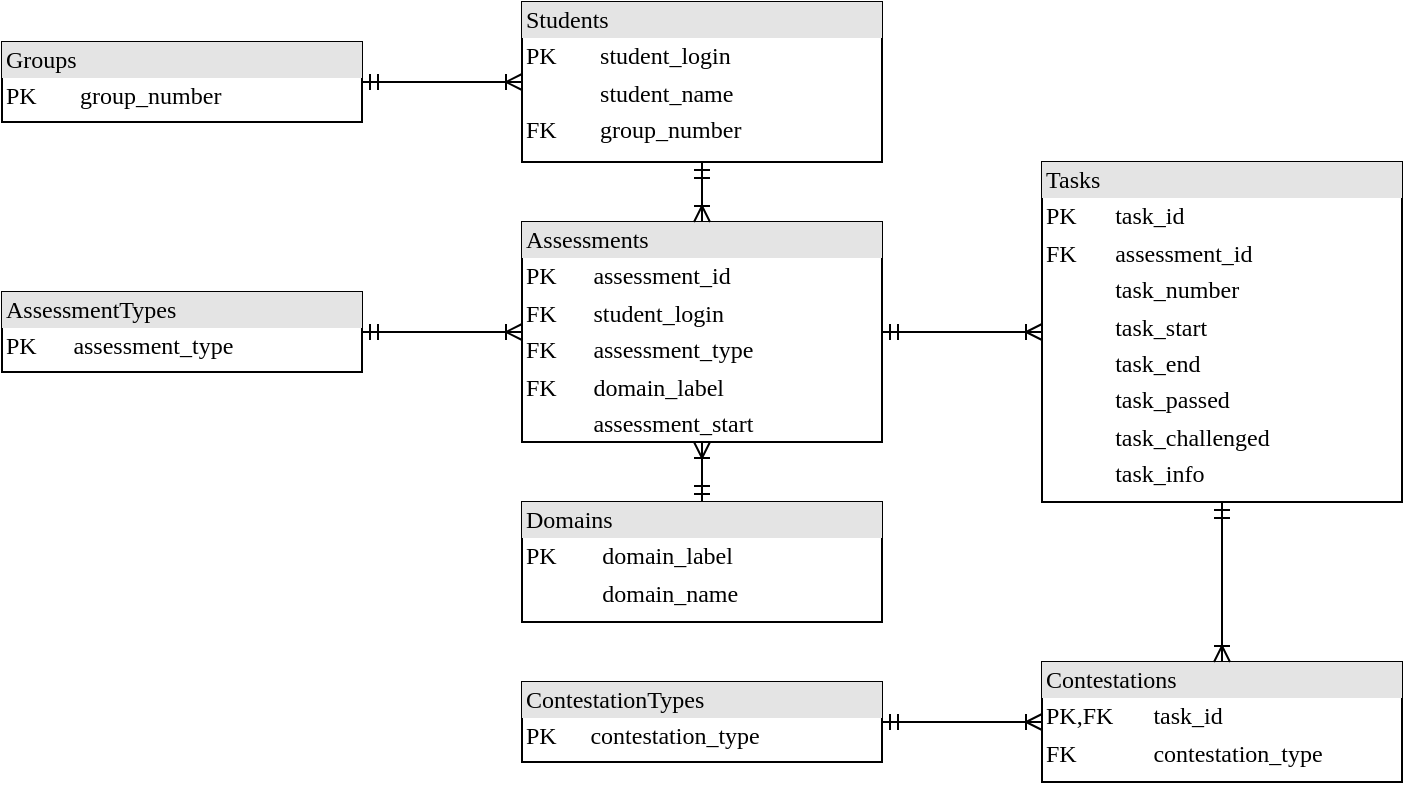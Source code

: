 <mxfile version="26.1.1">
  <diagram name="Page-1" id="2ca16b54-16f6-2749-3443-fa8db7711227">
    <mxGraphModel dx="1182" dy="478" grid="1" gridSize="10" guides="1" tooltips="1" connect="1" arrows="1" fold="1" page="1" pageScale="1" pageWidth="1100" pageHeight="850" background="none" math="0" shadow="0">
      <root>
        <mxCell id="0" />
        <mxCell id="1" parent="0" />
        <mxCell id="2ed32ef02a7f4228-1" value="&lt;div style=&quot;box-sizing:border-box;width:100%;background:#e4e4e4;padding:2px;&quot;&gt;Groups&lt;/div&gt;&lt;table style=&quot;width:100%;font-size:1em;&quot; cellpadding=&quot;2&quot; cellspacing=&quot;0&quot;&gt;&lt;tbody&gt;&lt;tr&gt;&lt;td&gt;PK&lt;/td&gt;&lt;td&gt;group_number&lt;/td&gt;&lt;/tr&gt;&lt;/tbody&gt;&lt;/table&gt;" style="verticalAlign=top;align=left;overflow=fill;html=1;rounded=0;shadow=0;comic=0;labelBackgroundColor=none;strokeWidth=1;fontFamily=Verdana;fontSize=12" parent="1" vertex="1">
          <mxGeometry x="110" y="110" width="180" height="40" as="geometry" />
        </mxCell>
        <mxCell id="2ed32ef02a7f4228-5" value="&lt;div style=&quot;box-sizing:border-box;width:100%;background:#e4e4e4;padding:2px;&quot;&gt;Students&lt;/div&gt;&lt;table style=&quot;width:100%;font-size:1em;&quot; cellpadding=&quot;2&quot; cellspacing=&quot;0&quot;&gt;&lt;tbody&gt;&lt;tr&gt;&lt;td&gt;PK&lt;/td&gt;&lt;td&gt;student_login&lt;/td&gt;&lt;/tr&gt;&lt;tr&gt;&lt;td&gt;&lt;br&gt;&lt;/td&gt;&lt;td&gt;student_name&lt;/td&gt;&lt;/tr&gt;&lt;tr&gt;&lt;td&gt;FK&lt;/td&gt;&lt;td&gt;group_number&lt;/td&gt;&lt;/tr&gt;&lt;/tbody&gt;&lt;/table&gt;" style="verticalAlign=top;align=left;overflow=fill;html=1;rounded=0;shadow=0;comic=0;labelBackgroundColor=none;strokeWidth=1;fontFamily=Verdana;fontSize=12" parent="1" vertex="1">
          <mxGeometry x="370" y="90" width="180" height="80" as="geometry" />
        </mxCell>
        <mxCell id="2ed32ef02a7f4228-13" value="" style="edgeStyle=orthogonalEdgeStyle;html=1;endArrow=ERoneToMany;startArrow=ERmandOne;labelBackgroundColor=none;fontFamily=Verdana;fontSize=12;align=left;" parent="1" source="2ed32ef02a7f4228-1" target="2ed32ef02a7f4228-5" edge="1">
          <mxGeometry width="100" height="100" relative="1" as="geometry">
            <mxPoint x="350" y="370" as="sourcePoint" />
            <mxPoint x="450" y="270" as="targetPoint" />
          </mxGeometry>
        </mxCell>
        <mxCell id="_3FvKzVt5cSGb2qrqilg-1" value="&lt;div style=&quot;box-sizing:border-box;width:100%;background:#e4e4e4;padding:2px;&quot;&gt;Assessments&lt;/div&gt;&lt;table style=&quot;width:100%;font-size:1em;&quot; cellpadding=&quot;2&quot; cellspacing=&quot;0&quot;&gt;&lt;tbody&gt;&lt;tr&gt;&lt;td&gt;PK&lt;/td&gt;&lt;td&gt;assessment_id&lt;/td&gt;&lt;/tr&gt;&lt;tr&gt;&lt;td&gt;FK&lt;/td&gt;&lt;td&gt;student_login&lt;/td&gt;&lt;/tr&gt;&lt;tr&gt;&lt;td&gt;FK&lt;/td&gt;&lt;td&gt;assessment_type&lt;/td&gt;&lt;/tr&gt;&lt;tr&gt;&lt;td&gt;FK&lt;/td&gt;&lt;td&gt;domain_label&lt;/td&gt;&lt;/tr&gt;&lt;tr&gt;&lt;td&gt;&lt;br&gt;&lt;/td&gt;&lt;td&gt;assessment_start&lt;/td&gt;&lt;/tr&gt;&lt;/tbody&gt;&lt;/table&gt;" style="verticalAlign=top;align=left;overflow=fill;html=1;rounded=0;shadow=0;comic=0;labelBackgroundColor=none;strokeWidth=1;fontFamily=Verdana;fontSize=12" parent="1" vertex="1">
          <mxGeometry x="370" y="200" width="180" height="110" as="geometry" />
        </mxCell>
        <mxCell id="_3FvKzVt5cSGb2qrqilg-2" value="" style="edgeStyle=orthogonalEdgeStyle;html=1;endArrow=ERoneToMany;startArrow=ERmandOne;labelBackgroundColor=none;fontFamily=Verdana;fontSize=12;align=left;" parent="1" source="2ed32ef02a7f4228-5" target="_3FvKzVt5cSGb2qrqilg-1" edge="1">
          <mxGeometry width="100" height="100" relative="1" as="geometry">
            <mxPoint x="300" y="135" as="sourcePoint" />
            <mxPoint x="380" y="135" as="targetPoint" />
          </mxGeometry>
        </mxCell>
        <mxCell id="_3FvKzVt5cSGb2qrqilg-3" value="&lt;div style=&quot;box-sizing:border-box;width:100%;background:#e4e4e4;padding:2px;&quot;&gt;AssessmentTypes&lt;/div&gt;&lt;table style=&quot;width:100%;font-size:1em;&quot; cellpadding=&quot;2&quot; cellspacing=&quot;0&quot;&gt;&lt;tbody&gt;&lt;tr&gt;&lt;td&gt;PK&lt;/td&gt;&lt;td&gt;assessment_type&lt;/td&gt;&lt;/tr&gt;&lt;/tbody&gt;&lt;/table&gt;" style="verticalAlign=top;align=left;overflow=fill;html=1;rounded=0;shadow=0;comic=0;labelBackgroundColor=none;strokeWidth=1;fontFamily=Verdana;fontSize=12" parent="1" vertex="1">
          <mxGeometry x="110" y="235" width="180" height="40" as="geometry" />
        </mxCell>
        <mxCell id="_3FvKzVt5cSGb2qrqilg-4" value="" style="edgeStyle=orthogonalEdgeStyle;html=1;endArrow=ERoneToMany;startArrow=ERmandOne;labelBackgroundColor=none;fontFamily=Verdana;fontSize=12;align=left;" parent="1" source="_3FvKzVt5cSGb2qrqilg-3" target="_3FvKzVt5cSGb2qrqilg-1" edge="1">
          <mxGeometry width="100" height="100" relative="1" as="geometry">
            <mxPoint x="300" y="135" as="sourcePoint" />
            <mxPoint x="380" y="135" as="targetPoint" />
          </mxGeometry>
        </mxCell>
        <mxCell id="_3FvKzVt5cSGb2qrqilg-5" value="&lt;div style=&quot;box-sizing:border-box;width:100%;background:#e4e4e4;padding:2px;&quot;&gt;Domains&lt;/div&gt;&lt;table style=&quot;width:100%;font-size:1em;&quot; cellpadding=&quot;2&quot; cellspacing=&quot;0&quot;&gt;&lt;tbody&gt;&lt;tr&gt;&lt;td&gt;PK&lt;/td&gt;&lt;td&gt;domain_label&lt;/td&gt;&lt;/tr&gt;&lt;tr&gt;&lt;td&gt;&lt;br&gt;&lt;/td&gt;&lt;td&gt;domain_name&lt;/td&gt;&lt;/tr&gt;&lt;/tbody&gt;&lt;/table&gt;" style="verticalAlign=top;align=left;overflow=fill;html=1;rounded=0;shadow=0;comic=0;labelBackgroundColor=none;strokeWidth=1;fontFamily=Verdana;fontSize=12" parent="1" vertex="1">
          <mxGeometry x="370" y="340" width="180" height="60" as="geometry" />
        </mxCell>
        <mxCell id="_3FvKzVt5cSGb2qrqilg-6" value="" style="edgeStyle=orthogonalEdgeStyle;html=1;endArrow=ERoneToMany;startArrow=ERmandOne;labelBackgroundColor=none;fontFamily=Verdana;fontSize=12;align=left;" parent="1" source="_3FvKzVt5cSGb2qrqilg-5" target="_3FvKzVt5cSGb2qrqilg-1" edge="1">
          <mxGeometry width="100" height="100" relative="1" as="geometry">
            <mxPoint x="470" y="230" as="sourcePoint" />
            <mxPoint x="620" y="350" as="targetPoint" />
          </mxGeometry>
        </mxCell>
        <mxCell id="_3FvKzVt5cSGb2qrqilg-7" value="&lt;div style=&quot;box-sizing:border-box;width:100%;background:#e4e4e4;padding:2px;&quot;&gt;Tasks&lt;/div&gt;&lt;table style=&quot;width:100%;font-size:1em;&quot; cellpadding=&quot;2&quot; cellspacing=&quot;0&quot;&gt;&lt;tbody&gt;&lt;tr&gt;&lt;td&gt;PK&lt;/td&gt;&lt;td&gt;task_id&lt;/td&gt;&lt;/tr&gt;&lt;tr&gt;&lt;td&gt;FK&lt;/td&gt;&lt;td&gt;assessment_id&lt;/td&gt;&lt;/tr&gt;&lt;tr&gt;&lt;td&gt;&lt;br&gt;&lt;/td&gt;&lt;td&gt;task_number&lt;/td&gt;&lt;/tr&gt;&lt;tr&gt;&lt;td&gt;&lt;br&gt;&lt;/td&gt;&lt;td&gt;task_start&lt;/td&gt;&lt;/tr&gt;&lt;tr&gt;&lt;td&gt;&lt;br&gt;&lt;/td&gt;&lt;td&gt;task_end&lt;/td&gt;&lt;/tr&gt;&lt;tr&gt;&lt;td&gt;&lt;br&gt;&lt;/td&gt;&lt;td&gt;task_passed&lt;/td&gt;&lt;/tr&gt;&lt;tr&gt;&lt;td&gt;&lt;br&gt;&lt;/td&gt;&lt;td&gt;task_challenged&lt;/td&gt;&lt;/tr&gt;&lt;tr&gt;&lt;td&gt;&lt;br&gt;&lt;/td&gt;&lt;td&gt;task_info&lt;/td&gt;&lt;/tr&gt;&lt;/tbody&gt;&lt;/table&gt;" style="verticalAlign=top;align=left;overflow=fill;html=1;rounded=0;shadow=0;comic=0;labelBackgroundColor=none;strokeWidth=1;fontFamily=Verdana;fontSize=12" parent="1" vertex="1">
          <mxGeometry x="630" y="170" width="180" height="170" as="geometry" />
        </mxCell>
        <mxCell id="_3FvKzVt5cSGb2qrqilg-8" value="" style="edgeStyle=orthogonalEdgeStyle;html=1;endArrow=ERoneToMany;startArrow=ERmandOne;labelBackgroundColor=none;fontFamily=Verdana;fontSize=12;align=left;fontStyle=4" parent="1" source="_3FvKzVt5cSGb2qrqilg-1" target="_3FvKzVt5cSGb2qrqilg-7" edge="1">
          <mxGeometry width="100" height="100" relative="1" as="geometry">
            <mxPoint x="470" y="360" as="sourcePoint" />
            <mxPoint x="470" y="320" as="targetPoint" />
          </mxGeometry>
        </mxCell>
        <mxCell id="_3FvKzVt5cSGb2qrqilg-9" value="&lt;div style=&quot;box-sizing:border-box;width:100%;background:#e4e4e4;padding:2px;&quot;&gt;Contestations&lt;/div&gt;&lt;table style=&quot;width:100%;font-size:1em;&quot; cellpadding=&quot;2&quot; cellspacing=&quot;0&quot;&gt;&lt;tbody&gt;&lt;tr&gt;&lt;td&gt;PK,FK&lt;/td&gt;&lt;td&gt;task_id&lt;/td&gt;&lt;/tr&gt;&lt;tr&gt;&lt;td&gt;FK&lt;/td&gt;&lt;td&gt;contestation_type&lt;/td&gt;&lt;/tr&gt;&lt;/tbody&gt;&lt;/table&gt;" style="verticalAlign=top;align=left;overflow=fill;html=1;rounded=0;shadow=0;comic=0;labelBackgroundColor=none;strokeWidth=1;fontFamily=Verdana;fontSize=12" parent="1" vertex="1">
          <mxGeometry x="630" y="420" width="180" height="60" as="geometry" />
        </mxCell>
        <mxCell id="_3FvKzVt5cSGb2qrqilg-10" value="" style="edgeStyle=orthogonalEdgeStyle;html=1;endArrow=ERoneToMany;startArrow=ERmandOne;labelBackgroundColor=none;fontFamily=Verdana;fontSize=12;align=left;fontStyle=4" parent="1" source="_3FvKzVt5cSGb2qrqilg-7" target="_3FvKzVt5cSGb2qrqilg-9" edge="1">
          <mxGeometry width="100" height="100" relative="1" as="geometry">
            <mxPoint x="560" y="275" as="sourcePoint" />
            <mxPoint x="640" y="275" as="targetPoint" />
          </mxGeometry>
        </mxCell>
        <mxCell id="_3FvKzVt5cSGb2qrqilg-11" value="&lt;div style=&quot;box-sizing:border-box;width:100%;background:#e4e4e4;padding:2px;&quot;&gt;&lt;span style=&quot;color: light-dark(rgb(0, 0, 0), rgb(255, 255, 255));&quot;&gt;Contestation&lt;/span&gt;Types&lt;/div&gt;&lt;table style=&quot;width:100%;font-size:1em;&quot; cellpadding=&quot;2&quot; cellspacing=&quot;0&quot;&gt;&lt;tbody&gt;&lt;tr&gt;&lt;td&gt;PK&lt;/td&gt;&lt;td&gt;contestation_type&lt;/td&gt;&lt;/tr&gt;&lt;/tbody&gt;&lt;/table&gt;" style="verticalAlign=top;align=left;overflow=fill;html=1;rounded=0;shadow=0;comic=0;labelBackgroundColor=none;strokeWidth=1;fontFamily=Verdana;fontSize=12" parent="1" vertex="1">
          <mxGeometry x="370" y="430" width="180" height="40" as="geometry" />
        </mxCell>
        <mxCell id="_3FvKzVt5cSGb2qrqilg-12" value="" style="edgeStyle=orthogonalEdgeStyle;html=1;endArrow=ERoneToMany;startArrow=ERmandOne;labelBackgroundColor=none;fontFamily=Verdana;fontSize=12;align=left;" parent="1" source="_3FvKzVt5cSGb2qrqilg-11" target="_3FvKzVt5cSGb2qrqilg-9" edge="1">
          <mxGeometry width="100" height="100" relative="1" as="geometry">
            <mxPoint x="300" y="275" as="sourcePoint" />
            <mxPoint x="380" y="275" as="targetPoint" />
          </mxGeometry>
        </mxCell>
      </root>
    </mxGraphModel>
  </diagram>
</mxfile>
